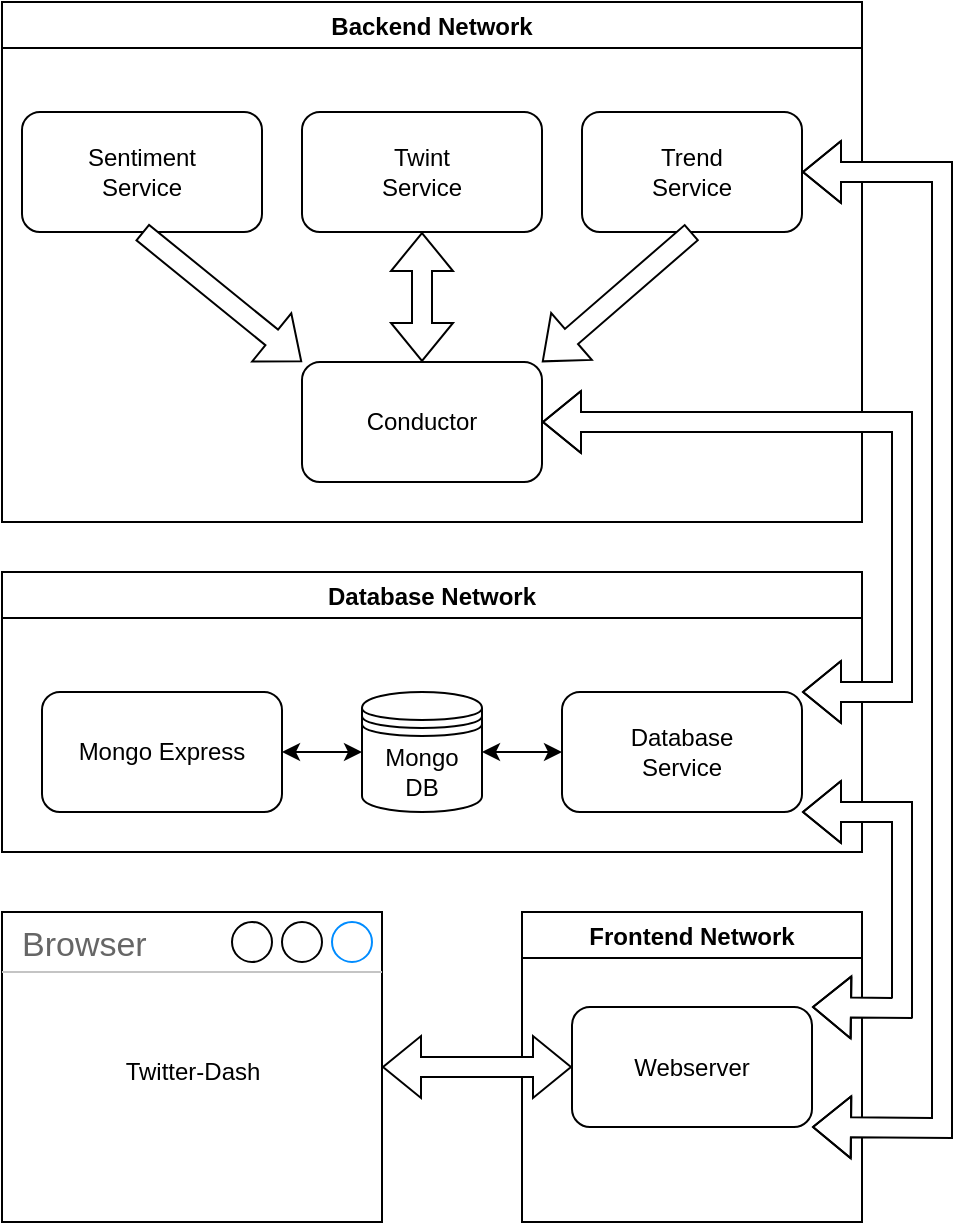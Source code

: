 <mxfile version="20.0.3" type="device"><diagram id="erPtqSsVahuh93z-YMsc" name="Page-1"><mxGraphModel dx="2029" dy="732" grid="1" gridSize="10" guides="1" tooltips="1" connect="1" arrows="1" fold="1" page="1" pageScale="1" pageWidth="827" pageHeight="1169" math="0" shadow="0"><root><mxCell id="0"/><mxCell id="1" parent="0"/><mxCell id="VSl4NyZAHVfbmG4fHtgH-5" value="Backend Network" style="swimlane;" parent="1" vertex="1"><mxGeometry x="620" y="130" width="430" height="260" as="geometry"><mxRectangle x="570" y="370" width="140" height="30" as="alternateBounds"/></mxGeometry></mxCell><mxCell id="_IYuTIW13PQiUUxT7f6d-14" value="&lt;div&gt;Trend&lt;/div&gt;&lt;div&gt;Service&lt;br&gt;&lt;/div&gt;" style="rounded=1;whiteSpace=wrap;html=1;" parent="VSl4NyZAHVfbmG4fHtgH-5" vertex="1"><mxGeometry x="290" y="55" width="110" height="60" as="geometry"/></mxCell><mxCell id="_IYuTIW13PQiUUxT7f6d-15" value="&lt;div&gt;Twint&lt;/div&gt;&lt;div&gt;Service&lt;br&gt;&lt;/div&gt;" style="rounded=1;whiteSpace=wrap;html=1;" parent="VSl4NyZAHVfbmG4fHtgH-5" vertex="1"><mxGeometry x="150" y="55" width="120" height="60" as="geometry"/></mxCell><mxCell id="_IYuTIW13PQiUUxT7f6d-22" value="&lt;div&gt;Sentiment&lt;/div&gt;&lt;div&gt;Service&lt;br&gt;&lt;/div&gt;" style="rounded=1;whiteSpace=wrap;html=1;" parent="VSl4NyZAHVfbmG4fHtgH-5" vertex="1"><mxGeometry x="10" y="55" width="120" height="60" as="geometry"/></mxCell><mxCell id="_IYuTIW13PQiUUxT7f6d-17" value="Conductor" style="rounded=1;whiteSpace=wrap;html=1;" parent="VSl4NyZAHVfbmG4fHtgH-5" vertex="1"><mxGeometry x="150" y="180" width="120" height="60" as="geometry"/></mxCell><mxCell id="VSl4NyZAHVfbmG4fHtgH-12" value="" style="shape=flexArrow;endArrow=classic;html=1;rounded=0;exitX=0.5;exitY=1;exitDx=0;exitDy=0;entryX=1;entryY=0;entryDx=0;entryDy=0;fillColor=default;" parent="VSl4NyZAHVfbmG4fHtgH-5" source="_IYuTIW13PQiUUxT7f6d-14" target="_IYuTIW13PQiUUxT7f6d-17" edge="1"><mxGeometry width="50" height="50" relative="1" as="geometry"><mxPoint x="-240" y="210" as="sourcePoint"/><mxPoint x="-190" y="160" as="targetPoint"/></mxGeometry></mxCell><mxCell id="VSl4NyZAHVfbmG4fHtgH-13" value="" style="shape=flexArrow;endArrow=classic;startArrow=classic;html=1;rounded=0;entryX=0.5;entryY=1;entryDx=0;entryDy=0;exitX=0.5;exitY=0;exitDx=0;exitDy=0;" parent="VSl4NyZAHVfbmG4fHtgH-5" source="_IYuTIW13PQiUUxT7f6d-17" target="_IYuTIW13PQiUUxT7f6d-15" edge="1"><mxGeometry width="100" height="100" relative="1" as="geometry"><mxPoint x="-280" y="320" as="sourcePoint"/><mxPoint x="-180" y="220" as="targetPoint"/></mxGeometry></mxCell><mxCell id="wRbU2k71tlYCY4xoRQI1-1" value="" style="shape=flexArrow;endArrow=classic;html=1;rounded=0;exitX=0.5;exitY=1;exitDx=0;exitDy=0;entryX=0;entryY=0;entryDx=0;entryDy=0;fillColor=default;" edge="1" parent="VSl4NyZAHVfbmG4fHtgH-5" source="_IYuTIW13PQiUUxT7f6d-22" target="_IYuTIW13PQiUUxT7f6d-17"><mxGeometry width="50" height="50" relative="1" as="geometry"><mxPoint x="355" y="125" as="sourcePoint"/><mxPoint x="280.0" y="190" as="targetPoint"/></mxGeometry></mxCell><mxCell id="VSl4NyZAHVfbmG4fHtgH-6" value="Database Network" style="swimlane;" parent="1" vertex="1"><mxGeometry x="620" y="415" width="430" height="140" as="geometry"/></mxCell><mxCell id="_IYuTIW13PQiUUxT7f6d-2" value="&lt;div&gt;Database&lt;/div&gt;&lt;div&gt;Service&lt;br&gt;&lt;/div&gt;" style="rounded=1;whiteSpace=wrap;html=1;" parent="VSl4NyZAHVfbmG4fHtgH-6" vertex="1"><mxGeometry x="280" y="60" width="120" height="60" as="geometry"/></mxCell><mxCell id="VSl4NyZAHVfbmG4fHtgH-3" value="&lt;div&gt;Mongo&lt;/div&gt;&lt;div&gt;DB&lt;br&gt;&lt;/div&gt;" style="shape=datastore;whiteSpace=wrap;html=1;" parent="VSl4NyZAHVfbmG4fHtgH-6" vertex="1"><mxGeometry x="180" y="60" width="60" height="60" as="geometry"/></mxCell><mxCell id="_IYuTIW13PQiUUxT7f6d-6" value="&lt;div&gt;Mongo Express&lt;br&gt;&lt;/div&gt;" style="rounded=1;whiteSpace=wrap;html=1;" parent="VSl4NyZAHVfbmG4fHtgH-6" vertex="1"><mxGeometry x="20" y="60" width="120" height="60" as="geometry"/></mxCell><mxCell id="VSl4NyZAHVfbmG4fHtgH-10" value="" style="endArrow=classic;startArrow=classic;html=1;rounded=0;entryX=0;entryY=0.5;entryDx=0;entryDy=0;exitX=1;exitY=0.5;exitDx=0;exitDy=0;" parent="VSl4NyZAHVfbmG4fHtgH-6" source="VSl4NyZAHVfbmG4fHtgH-3" target="_IYuTIW13PQiUUxT7f6d-2" edge="1"><mxGeometry width="50" height="50" relative="1" as="geometry"><mxPoint x="130" y="265" as="sourcePoint"/><mxPoint x="180" y="215" as="targetPoint"/></mxGeometry></mxCell><mxCell id="VSl4NyZAHVfbmG4fHtgH-11" value="" style="endArrow=classic;startArrow=classic;html=1;rounded=0;entryX=0;entryY=0.5;entryDx=0;entryDy=0;exitX=1;exitY=0.5;exitDx=0;exitDy=0;" parent="VSl4NyZAHVfbmG4fHtgH-6" source="_IYuTIW13PQiUUxT7f6d-6" target="VSl4NyZAHVfbmG4fHtgH-3" edge="1"><mxGeometry width="50" height="50" relative="1" as="geometry"><mxPoint x="140" y="89.62" as="sourcePoint"/><mxPoint x="190.0" y="89.62" as="targetPoint"/></mxGeometry></mxCell><mxCell id="VSl4NyZAHVfbmG4fHtgH-7" value="Frontend Network" style="swimlane;" parent="1" vertex="1"><mxGeometry x="880" y="585" width="170" height="155" as="geometry"/></mxCell><mxCell id="_IYuTIW13PQiUUxT7f6d-8" value="Webserver" style="rounded=1;whiteSpace=wrap;html=1;" parent="VSl4NyZAHVfbmG4fHtgH-7" vertex="1"><mxGeometry x="25" y="47.5" width="120" height="60" as="geometry"/></mxCell><mxCell id="VSl4NyZAHVfbmG4fHtgH-9" value="" style="shape=flexArrow;endArrow=classic;startArrow=classic;html=1;rounded=0;entryX=1;entryY=0.5;entryDx=0;entryDy=0;exitX=1;exitY=0;exitDx=0;exitDy=0;fillColor=default;" parent="1" source="_IYuTIW13PQiUUxT7f6d-2" target="_IYuTIW13PQiUUxT7f6d-17" edge="1"><mxGeometry width="100" height="100" relative="1" as="geometry"><mxPoint x="1190" y="490" as="sourcePoint"/><mxPoint x="1290" y="390" as="targetPoint"/><Array as="points"><mxPoint x="1070" y="475"/><mxPoint x="1070" y="430"/><mxPoint x="1070" y="340"/></Array></mxGeometry></mxCell><mxCell id="VSl4NyZAHVfbmG4fHtgH-15" value="" style="shape=flexArrow;endArrow=classic;startArrow=classic;html=1;rounded=0;entryX=1;entryY=1;entryDx=0;entryDy=0;exitX=1;exitY=0;exitDx=0;exitDy=0;fillColor=default;" parent="1" source="_IYuTIW13PQiUUxT7f6d-8" target="_IYuTIW13PQiUUxT7f6d-2" edge="1"><mxGeometry width="100" height="100" relative="1" as="geometry"><mxPoint x="1250" y="710" as="sourcePoint"/><mxPoint x="1350" y="610" as="targetPoint"/><Array as="points"><mxPoint x="1070" y="633"/><mxPoint x="1070" y="600"/><mxPoint x="1070" y="535"/></Array></mxGeometry></mxCell><mxCell id="VSl4NyZAHVfbmG4fHtgH-18" value="Browser" style="strokeWidth=1;shadow=0;dashed=0;align=center;html=1;shape=mxgraph.mockup.containers.window;align=left;verticalAlign=top;spacingLeft=8;strokeColor2=#008cff;strokeColor3=#c4c4c4;fontColor=#666666;mainText=;fontSize=17;labelBackgroundColor=none;" parent="1" vertex="1"><mxGeometry x="620" y="585" width="190" height="155" as="geometry"/></mxCell><mxCell id="VSl4NyZAHVfbmG4fHtgH-19" value="" style="shape=flexArrow;endArrow=classic;startArrow=classic;html=1;rounded=0;entryX=0;entryY=0.5;entryDx=0;entryDy=0;fillColor=default;" parent="1" source="VSl4NyZAHVfbmG4fHtgH-18" target="_IYuTIW13PQiUUxT7f6d-8" edge="1"><mxGeometry width="100" height="100" relative="1" as="geometry"><mxPoint x="310" y="730" as="sourcePoint"/><mxPoint x="410" y="630" as="targetPoint"/></mxGeometry></mxCell><mxCell id="VSl4NyZAHVfbmG4fHtgH-20" value="Twitter-Dash" style="text;html=1;strokeColor=none;fillColor=none;align=center;verticalAlign=middle;whiteSpace=wrap;rounded=0;" parent="1" vertex="1"><mxGeometry x="667.5" y="640" width="95" height="50" as="geometry"/></mxCell><mxCell id="wRbU2k71tlYCY4xoRQI1-2" value="" style="shape=flexArrow;endArrow=classic;startArrow=classic;html=1;rounded=0;entryX=1;entryY=0.5;entryDx=0;entryDy=0;exitX=1;exitY=1;exitDx=0;exitDy=0;fillColor=default;" edge="1" parent="1" source="_IYuTIW13PQiUUxT7f6d-8" target="_IYuTIW13PQiUUxT7f6d-14"><mxGeometry width="100" height="100" relative="1" as="geometry"><mxPoint x="1180" y="480" as="sourcePoint"/><mxPoint x="1280" y="380" as="targetPoint"/><Array as="points"><mxPoint x="1090" y="693"/><mxPoint x="1090" y="215"/></Array></mxGeometry></mxCell></root></mxGraphModel></diagram></mxfile>